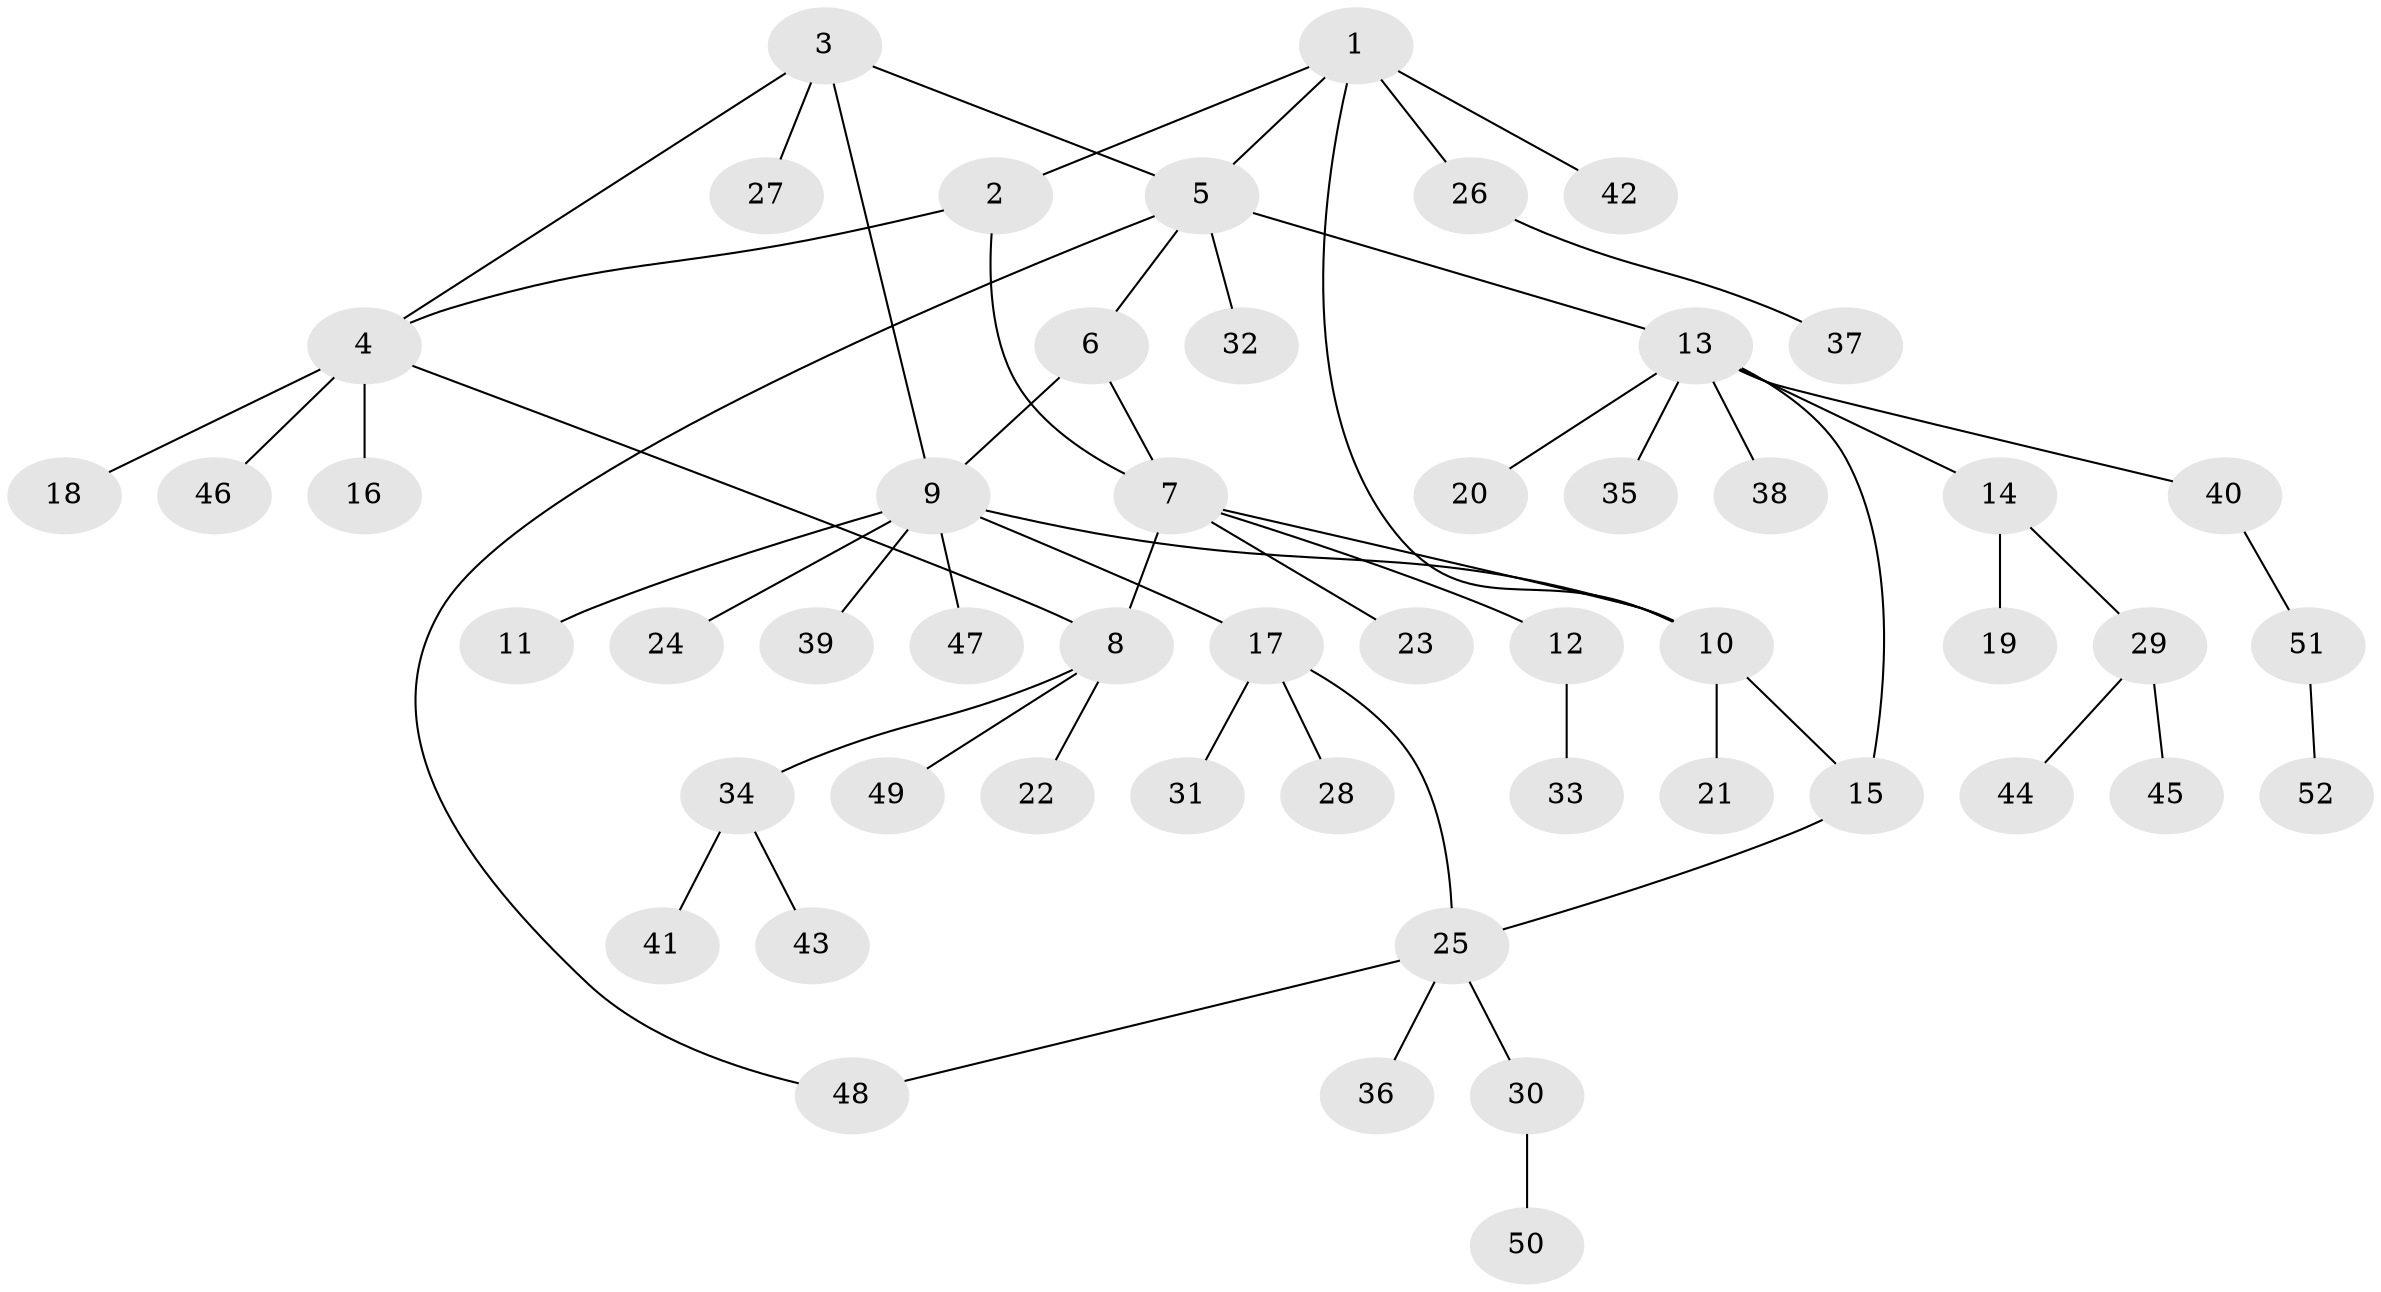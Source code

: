// coarse degree distribution, {3: 0.15, 14: 0.05, 1: 0.65, 2: 0.1, 4: 0.05}
// Generated by graph-tools (version 1.1) at 2025/19/03/04/25 18:19:50]
// undirected, 52 vertices, 60 edges
graph export_dot {
graph [start="1"]
  node [color=gray90,style=filled];
  1;
  2;
  3;
  4;
  5;
  6;
  7;
  8;
  9;
  10;
  11;
  12;
  13;
  14;
  15;
  16;
  17;
  18;
  19;
  20;
  21;
  22;
  23;
  24;
  25;
  26;
  27;
  28;
  29;
  30;
  31;
  32;
  33;
  34;
  35;
  36;
  37;
  38;
  39;
  40;
  41;
  42;
  43;
  44;
  45;
  46;
  47;
  48;
  49;
  50;
  51;
  52;
  1 -- 2;
  1 -- 5;
  1 -- 10;
  1 -- 26;
  1 -- 42;
  2 -- 4;
  2 -- 7;
  3 -- 4;
  3 -- 5;
  3 -- 9;
  3 -- 27;
  4 -- 8;
  4 -- 16;
  4 -- 18;
  4 -- 46;
  5 -- 6;
  5 -- 13;
  5 -- 32;
  5 -- 48;
  6 -- 7;
  6 -- 9;
  7 -- 8;
  7 -- 10;
  7 -- 12;
  7 -- 23;
  8 -- 22;
  8 -- 34;
  8 -- 49;
  9 -- 10;
  9 -- 11;
  9 -- 17;
  9 -- 24;
  9 -- 39;
  9 -- 47;
  10 -- 15;
  10 -- 21;
  12 -- 33;
  13 -- 14;
  13 -- 15;
  13 -- 20;
  13 -- 35;
  13 -- 38;
  13 -- 40;
  14 -- 19;
  14 -- 29;
  15 -- 25;
  17 -- 25;
  17 -- 28;
  17 -- 31;
  25 -- 30;
  25 -- 36;
  25 -- 48;
  26 -- 37;
  29 -- 44;
  29 -- 45;
  30 -- 50;
  34 -- 41;
  34 -- 43;
  40 -- 51;
  51 -- 52;
}
